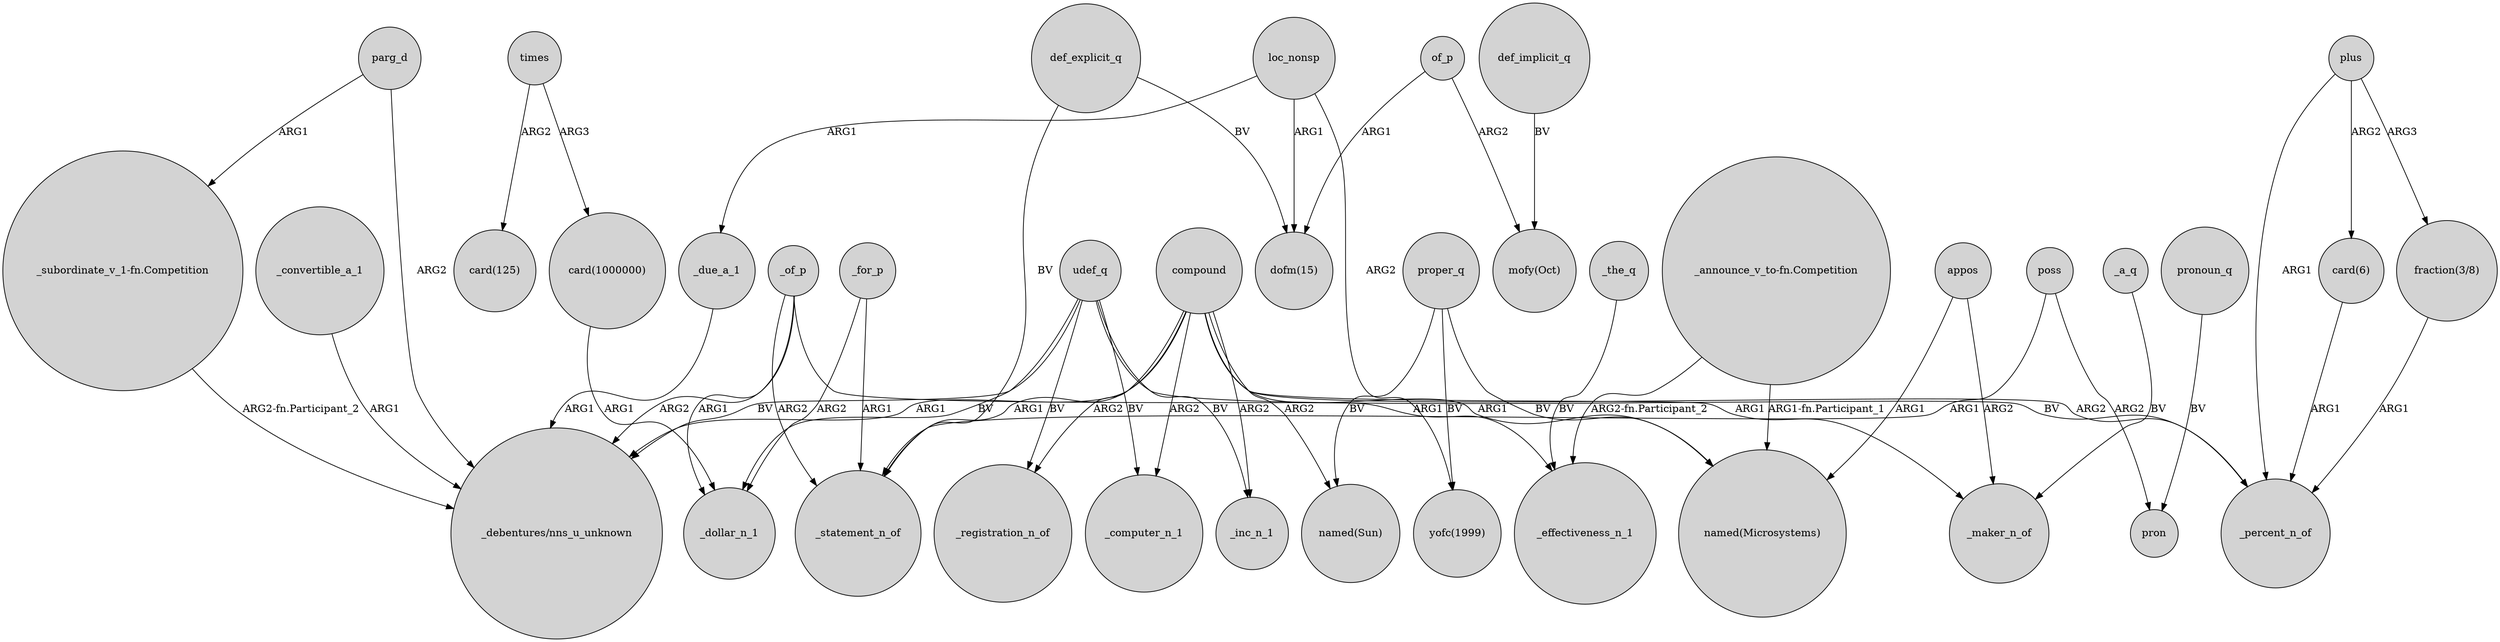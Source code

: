 digraph {
	node [shape=circle style=filled]
	_of_p -> _dollar_n_1 [label=ARG1]
	loc_nonsp -> "yofc(1999)" [label=ARG2]
	_of_p -> "_debentures/nns_u_unknown" [label=ARG2]
	compound -> "named(Sun)" [label=ARG2]
	"_subordinate_v_1-fn.Competition" -> "_debentures/nns_u_unknown" [label="ARG2-fn.Participant_2"]
	of_p -> "mofy(Oct)" [label=ARG2]
	times -> "card(1000000)" [label=ARG3]
	compound -> _computer_n_1 [label=ARG2]
	udef_q -> _registration_n_of [label=BV]
	proper_q -> "yofc(1999)" [label=BV]
	"fraction(3/8)" -> _percent_n_of [label=ARG1]
	"_announce_v_to-fn.Competition" -> "named(Microsystems)" [label="ARG1-fn.Participant_1"]
	plus -> "card(6)" [label=ARG2]
	proper_q -> "named(Microsystems)" [label=BV]
	plus -> _percent_n_of [label=ARG1]
	pronoun_q -> pron [label=BV]
	udef_q -> _inc_n_1 [label=BV]
	poss -> pron [label=ARG2]
	compound -> _inc_n_1 [label=ARG2]
	"card(6)" -> _percent_n_of [label=ARG1]
	proper_q -> "named(Sun)" [label=BV]
	udef_q -> _percent_n_of [label=BV]
	compound -> _statement_n_of [label=ARG1]
	compound -> "named(Microsystems)" [label=ARG1]
	parg_d -> "_debentures/nns_u_unknown" [label=ARG2]
	_for_p -> _dollar_n_1 [label=ARG2]
	_for_p -> _statement_n_of [label=ARG1]
	"_announce_v_to-fn.Competition" -> _effectiveness_n_1 [label="ARG2-fn.Participant_2"]
	compound -> _percent_n_of [label=ARG2]
	udef_q -> _computer_n_1 [label=BV]
	appos -> _maker_n_of [label=ARG2]
	plus -> "fraction(3/8)" [label=ARG3]
	poss -> _statement_n_of [label=ARG1]
	_convertible_a_1 -> "_debentures/nns_u_unknown" [label=ARG1]
	"card(1000000)" -> _dollar_n_1 [label=ARG1]
	udef_q -> _dollar_n_1 [label=BV]
	def_implicit_q -> "mofy(Oct)" [label=BV]
	compound -> _registration_n_of [label=ARG2]
	parg_d -> "_subordinate_v_1-fn.Competition" [label=ARG1]
	compound -> _maker_n_of [label=ARG1]
	loc_nonsp -> _due_a_1 [label=ARG1]
	times -> "card(125)" [label=ARG2]
	of_p -> "dofm(15)" [label=ARG1]
	def_explicit_q -> _statement_n_of [label=BV]
	def_explicit_q -> "dofm(15)" [label=BV]
	udef_q -> "_debentures/nns_u_unknown" [label=BV]
	_the_q -> _effectiveness_n_1 [label=BV]
	_of_p -> _statement_n_of [label=ARG2]
	compound -> "_debentures/nns_u_unknown" [label=ARG1]
	_of_p -> _effectiveness_n_1 [label=ARG1]
	_due_a_1 -> "_debentures/nns_u_unknown" [label=ARG1]
	appos -> "named(Microsystems)" [label=ARG1]
	_a_q -> _maker_n_of [label=BV]
	loc_nonsp -> "dofm(15)" [label=ARG1]
}
